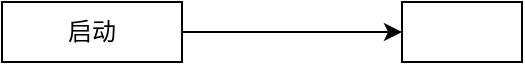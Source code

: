 <mxfile version="17.4.6" type="github">
  <diagram id="BZ2E0RwBYQuoU7Bo7fhe" name="第 1 页">
    <mxGraphModel dx="1422" dy="762" grid="1" gridSize="10" guides="1" tooltips="1" connect="1" arrows="1" fold="1" page="1" pageScale="1" pageWidth="827" pageHeight="1169" math="0" shadow="0">
      <root>
        <mxCell id="0" />
        <mxCell id="1" parent="0" />
        <mxCell id="UNQCi4sYF9-EmHNJe_OH-4" value="" style="edgeStyle=orthogonalEdgeStyle;rounded=0;orthogonalLoop=1;jettySize=auto;html=1;" edge="1" parent="1" source="UNQCi4sYF9-EmHNJe_OH-2" target="UNQCi4sYF9-EmHNJe_OH-3">
          <mxGeometry relative="1" as="geometry" />
        </mxCell>
        <mxCell id="UNQCi4sYF9-EmHNJe_OH-2" value="启动" style="rounded=0;whiteSpace=wrap;html=1;" vertex="1" parent="1">
          <mxGeometry x="30" y="270" width="90" height="30" as="geometry" />
        </mxCell>
        <mxCell id="UNQCi4sYF9-EmHNJe_OH-3" value="" style="rounded=0;whiteSpace=wrap;html=1;" vertex="1" parent="1">
          <mxGeometry x="230" y="270" width="60" height="30" as="geometry" />
        </mxCell>
      </root>
    </mxGraphModel>
  </diagram>
</mxfile>
